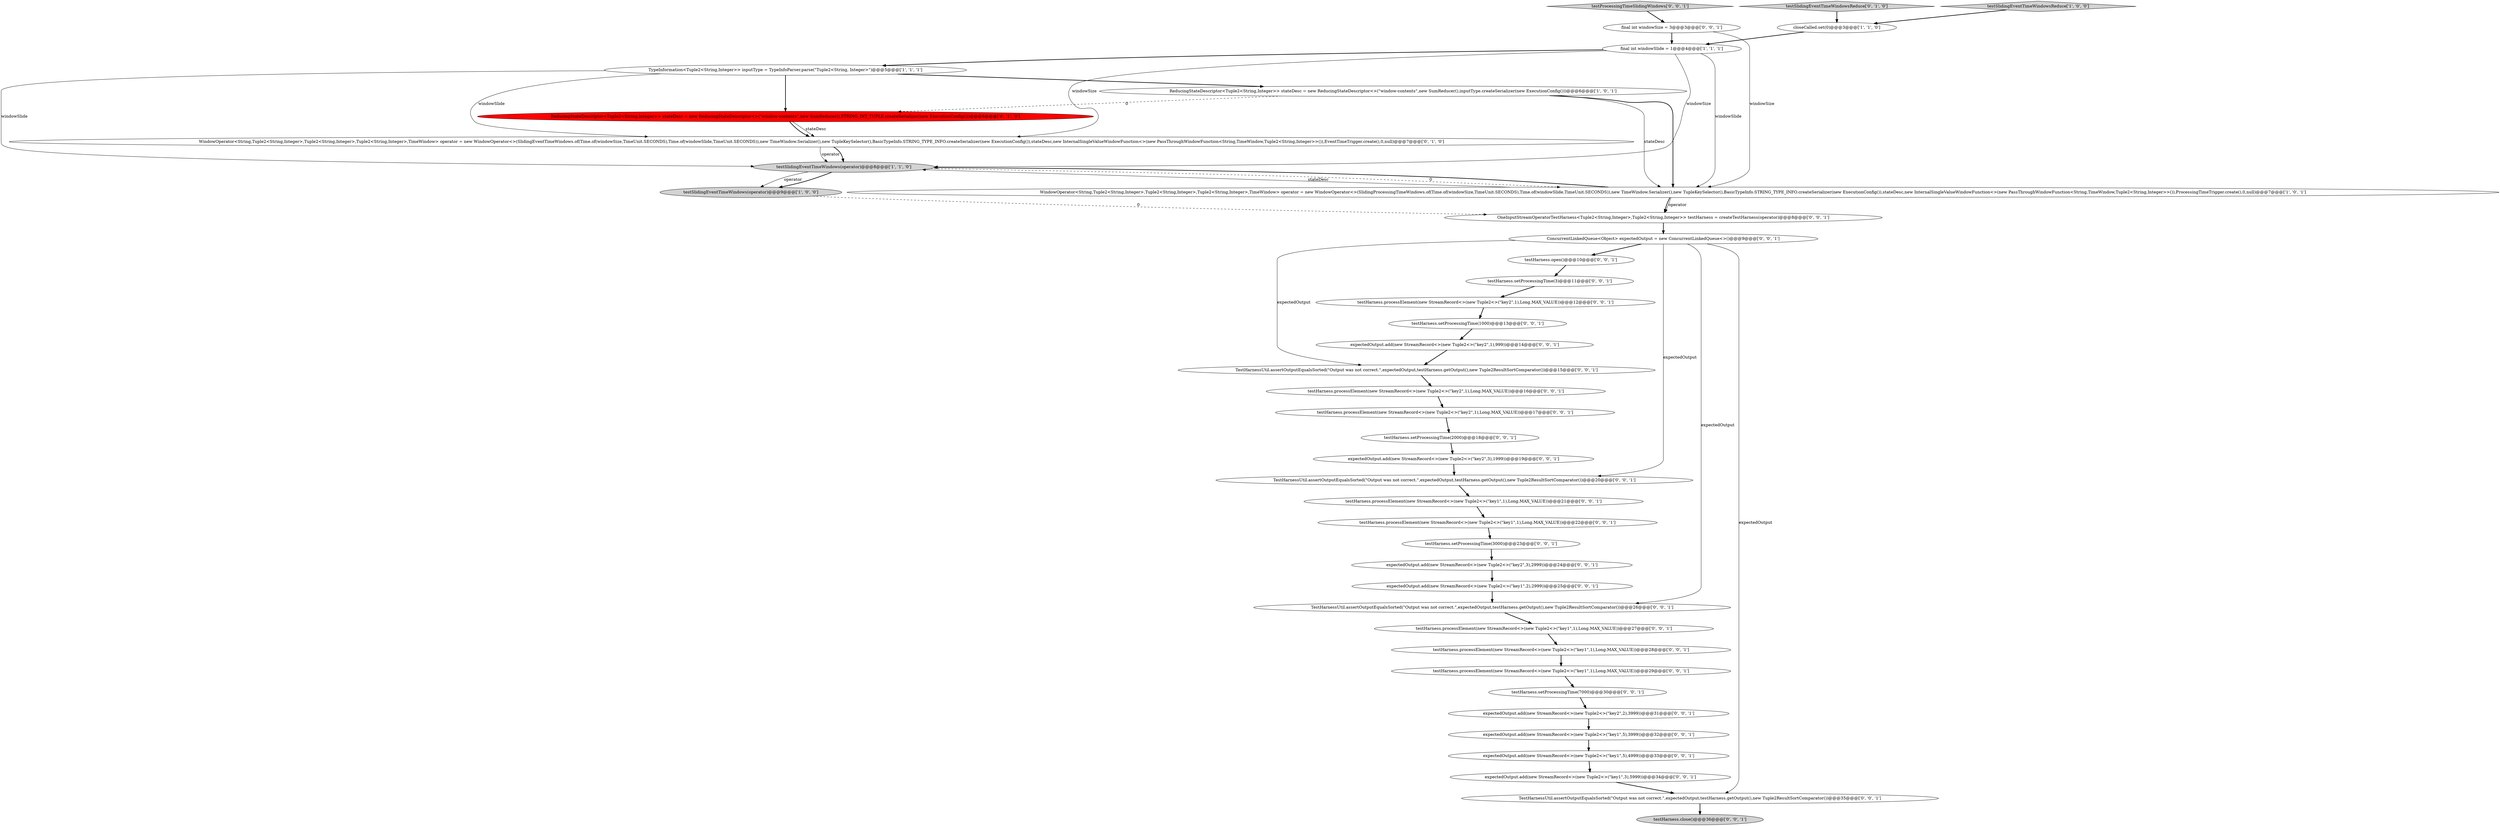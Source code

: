 digraph {
13 [style = filled, label = "expectedOutput.add(new StreamRecord<>(new Tuple2<>(\"key2\",3),2999))@@@24@@@['0', '0', '1']", fillcolor = white, shape = ellipse image = "AAA0AAABBB3BBB"];
37 [style = filled, label = "testHarness.processElement(new StreamRecord<>(new Tuple2<>(\"key1\",1),Long.MAX_VALUE))@@@29@@@['0', '0', '1']", fillcolor = white, shape = ellipse image = "AAA0AAABBB3BBB"];
26 [style = filled, label = "TestHarnessUtil.assertOutputEqualsSorted(\"Output was not correct.\",expectedOutput,testHarness.getOutput(),new Tuple2ResultSortComparator())@@@15@@@['0', '0', '1']", fillcolor = white, shape = ellipse image = "AAA0AAABBB3BBB"];
10 [style = filled, label = "ReducingStateDescriptor<Tuple2<String,Integer>> stateDesc = new ReducingStateDescriptor<>(\"window-contents\",new SumReducer(),STRING_INT_TUPLE.createSerializer(new ExecutionConfig()))@@@6@@@['0', '1', '0']", fillcolor = red, shape = ellipse image = "AAA1AAABBB2BBB"];
35 [style = filled, label = "testHarness.setProcessingTime(3)@@@11@@@['0', '0', '1']", fillcolor = white, shape = ellipse image = "AAA0AAABBB3BBB"];
12 [style = filled, label = "TestHarnessUtil.assertOutputEqualsSorted(\"Output was not correct.\",expectedOutput,testHarness.getOutput(),new Tuple2ResultSortComparator())@@@35@@@['0', '0', '1']", fillcolor = white, shape = ellipse image = "AAA0AAABBB3BBB"];
17 [style = filled, label = "expectedOutput.add(new StreamRecord<>(new Tuple2<>(\"key2\",2),3999))@@@31@@@['0', '0', '1']", fillcolor = white, shape = ellipse image = "AAA0AAABBB3BBB"];
30 [style = filled, label = "testHarness.processElement(new StreamRecord<>(new Tuple2<>(\"key1\",1),Long.MAX_VALUE))@@@21@@@['0', '0', '1']", fillcolor = white, shape = ellipse image = "AAA0AAABBB3BBB"];
21 [style = filled, label = "expectedOutput.add(new StreamRecord<>(new Tuple2<>(\"key1\",3),5999))@@@34@@@['0', '0', '1']", fillcolor = white, shape = ellipse image = "AAA0AAABBB3BBB"];
15 [style = filled, label = "testHarness.setProcessingTime(2000)@@@18@@@['0', '0', '1']", fillcolor = white, shape = ellipse image = "AAA0AAABBB3BBB"];
16 [style = filled, label = "testHarness.setProcessingTime(3000)@@@23@@@['0', '0', '1']", fillcolor = white, shape = ellipse image = "AAA0AAABBB3BBB"];
2 [style = filled, label = "ReducingStateDescriptor<Tuple2<String,Integer>> stateDesc = new ReducingStateDescriptor<>(\"window-contents\",new SumReducer(),inputType.createSerializer(new ExecutionConfig()))@@@6@@@['1', '0', '1']", fillcolor = white, shape = ellipse image = "AAA0AAABBB1BBB"];
1 [style = filled, label = "testSlidingEventTimeWindows(operator)@@@9@@@['1', '0', '0']", fillcolor = lightgray, shape = ellipse image = "AAA0AAABBB1BBB"];
11 [style = filled, label = "testHarness.setProcessingTime(1000)@@@13@@@['0', '0', '1']", fillcolor = white, shape = ellipse image = "AAA0AAABBB3BBB"];
18 [style = filled, label = "testProcessingTimeSlidingWindows['0', '0', '1']", fillcolor = lightgray, shape = diamond image = "AAA0AAABBB3BBB"];
19 [style = filled, label = "TestHarnessUtil.assertOutputEqualsSorted(\"Output was not correct.\",expectedOutput,testHarness.getOutput(),new Tuple2ResultSortComparator())@@@26@@@['0', '0', '1']", fillcolor = white, shape = ellipse image = "AAA0AAABBB3BBB"];
7 [style = filled, label = "final int windowSlide = 1@@@4@@@['1', '1', '1']", fillcolor = white, shape = ellipse image = "AAA0AAABBB1BBB"];
29 [style = filled, label = "expectedOutput.add(new StreamRecord<>(new Tuple2<>(\"key2\",1),999))@@@14@@@['0', '0', '1']", fillcolor = white, shape = ellipse image = "AAA0AAABBB3BBB"];
4 [style = filled, label = "TypeInformation<Tuple2<String,Integer>> inputType = TypeInfoParser.parse(\"Tuple2<String, Integer>\")@@@5@@@['1', '1', '1']", fillcolor = white, shape = ellipse image = "AAA0AAABBB1BBB"];
28 [style = filled, label = "testHarness.close()@@@36@@@['0', '0', '1']", fillcolor = lightgray, shape = ellipse image = "AAA0AAABBB3BBB"];
41 [style = filled, label = "expectedOutput.add(new StreamRecord<>(new Tuple2<>(\"key1\",5),4999))@@@33@@@['0', '0', '1']", fillcolor = white, shape = ellipse image = "AAA0AAABBB3BBB"];
38 [style = filled, label = "final int windowSize = 3@@@3@@@['0', '0', '1']", fillcolor = white, shape = ellipse image = "AAA0AAABBB3BBB"];
34 [style = filled, label = "ConcurrentLinkedQueue<Object> expectedOutput = new ConcurrentLinkedQueue<>()@@@9@@@['0', '0', '1']", fillcolor = white, shape = ellipse image = "AAA0AAABBB3BBB"];
0 [style = filled, label = "WindowOperator<String,Tuple2<String,Integer>,Tuple2<String,Integer>,Tuple2<String,Integer>,TimeWindow> operator = new WindowOperator<>(SlidingProcessingTimeWindows.of(Time.of(windowSize,TimeUnit.SECONDS),Time.of(windowSlide,TimeUnit.SECONDS)),new TimeWindow.Serializer(),new TupleKeySelector(),BasicTypeInfo.STRING_TYPE_INFO.createSerializer(new ExecutionConfig()),stateDesc,new InternalSingleValueWindowFunction<>(new PassThroughWindowFunction<String,TimeWindow,Tuple2<String,Integer>>()),ProcessingTimeTrigger.create(),0,null)@@@7@@@['1', '0', '1']", fillcolor = white, shape = ellipse image = "AAA0AAABBB1BBB"];
24 [style = filled, label = "testHarness.open()@@@10@@@['0', '0', '1']", fillcolor = white, shape = ellipse image = "AAA0AAABBB3BBB"];
25 [style = filled, label = "expectedOutput.add(new StreamRecord<>(new Tuple2<>(\"key2\",3),1999))@@@19@@@['0', '0', '1']", fillcolor = white, shape = ellipse image = "AAA0AAABBB3BBB"];
32 [style = filled, label = "expectedOutput.add(new StreamRecord<>(new Tuple2<>(\"key1\",5),3999))@@@32@@@['0', '0', '1']", fillcolor = white, shape = ellipse image = "AAA0AAABBB3BBB"];
8 [style = filled, label = "WindowOperator<String,Tuple2<String,Integer>,Tuple2<String,Integer>,Tuple2<String,Integer>,TimeWindow> operator = new WindowOperator<>(SlidingEventTimeWindows.of(Time.of(windowSize,TimeUnit.SECONDS),Time.of(windowSlide,TimeUnit.SECONDS)),new TimeWindow.Serializer(),new TupleKeySelector(),BasicTypeInfo.STRING_TYPE_INFO.createSerializer(new ExecutionConfig()),stateDesc,new InternalSingleValueWindowFunction<>(new PassThroughWindowFunction<String,TimeWindow,Tuple2<String,Integer>>()),EventTimeTrigger.create(),0,null)@@@7@@@['0', '1', '0']", fillcolor = white, shape = ellipse image = "AAA0AAABBB2BBB"];
27 [style = filled, label = "TestHarnessUtil.assertOutputEqualsSorted(\"Output was not correct.\",expectedOutput,testHarness.getOutput(),new Tuple2ResultSortComparator())@@@20@@@['0', '0', '1']", fillcolor = white, shape = ellipse image = "AAA0AAABBB3BBB"];
6 [style = filled, label = "closeCalled.set(0)@@@3@@@['1', '1', '0']", fillcolor = white, shape = ellipse image = "AAA0AAABBB1BBB"];
33 [style = filled, label = "testHarness.processElement(new StreamRecord<>(new Tuple2<>(\"key1\",1),Long.MAX_VALUE))@@@28@@@['0', '0', '1']", fillcolor = white, shape = ellipse image = "AAA0AAABBB3BBB"];
22 [style = filled, label = "testHarness.processElement(new StreamRecord<>(new Tuple2<>(\"key2\",1),Long.MAX_VALUE))@@@12@@@['0', '0', '1']", fillcolor = white, shape = ellipse image = "AAA0AAABBB3BBB"];
14 [style = filled, label = "testHarness.setProcessingTime(7000)@@@30@@@['0', '0', '1']", fillcolor = white, shape = ellipse image = "AAA0AAABBB3BBB"];
5 [style = filled, label = "testSlidingEventTimeWindowsReduce['1', '0', '0']", fillcolor = lightgray, shape = diamond image = "AAA0AAABBB1BBB"];
9 [style = filled, label = "testSlidingEventTimeWindowsReduce['0', '1', '0']", fillcolor = lightgray, shape = diamond image = "AAA0AAABBB2BBB"];
36 [style = filled, label = "testHarness.processElement(new StreamRecord<>(new Tuple2<>(\"key1\",1),Long.MAX_VALUE))@@@27@@@['0', '0', '1']", fillcolor = white, shape = ellipse image = "AAA0AAABBB3BBB"];
31 [style = filled, label = "OneInputStreamOperatorTestHarness<Tuple2<String,Integer>,Tuple2<String,Integer>> testHarness = createTestHarness(operator)@@@8@@@['0', '0', '1']", fillcolor = white, shape = ellipse image = "AAA0AAABBB3BBB"];
39 [style = filled, label = "testHarness.processElement(new StreamRecord<>(new Tuple2<>(\"key1\",1),Long.MAX_VALUE))@@@22@@@['0', '0', '1']", fillcolor = white, shape = ellipse image = "AAA0AAABBB3BBB"];
23 [style = filled, label = "expectedOutput.add(new StreamRecord<>(new Tuple2<>(\"key1\",2),2999))@@@25@@@['0', '0', '1']", fillcolor = white, shape = ellipse image = "AAA0AAABBB3BBB"];
20 [style = filled, label = "testHarness.processElement(new StreamRecord<>(new Tuple2<>(\"key2\",1),Long.MAX_VALUE))@@@17@@@['0', '0', '1']", fillcolor = white, shape = ellipse image = "AAA0AAABBB3BBB"];
3 [style = filled, label = "testSlidingEventTimeWindows(operator)@@@8@@@['1', '1', '0']", fillcolor = lightgray, shape = ellipse image = "AAA0AAABBB1BBB"];
40 [style = filled, label = "testHarness.processElement(new StreamRecord<>(new Tuple2<>(\"key2\",1),Long.MAX_VALUE))@@@16@@@['0', '0', '1']", fillcolor = white, shape = ellipse image = "AAA0AAABBB3BBB"];
18->38 [style = bold, label=""];
0->3 [style = bold, label=""];
4->10 [style = bold, label=""];
38->0 [style = solid, label="windowSize"];
8->3 [style = solid, label="operator"];
16->13 [style = bold, label=""];
39->16 [style = bold, label=""];
12->28 [style = bold, label=""];
3->1 [style = bold, label=""];
24->35 [style = bold, label=""];
15->25 [style = bold, label=""];
4->8 [style = solid, label="windowSlide"];
35->22 [style = bold, label=""];
34->19 [style = solid, label="expectedOutput"];
27->30 [style = bold, label=""];
41->21 [style = bold, label=""];
1->31 [style = dashed, label="0"];
8->3 [style = bold, label=""];
7->3 [style = solid, label="windowSize"];
11->29 [style = bold, label=""];
14->17 [style = bold, label=""];
10->8 [style = solid, label="stateDesc"];
26->40 [style = bold, label=""];
19->36 [style = bold, label=""];
4->2 [style = bold, label=""];
7->4 [style = bold, label=""];
40->20 [style = bold, label=""];
17->32 [style = bold, label=""];
4->3 [style = solid, label="windowSlide"];
36->33 [style = bold, label=""];
0->31 [style = solid, label="operator"];
31->34 [style = bold, label=""];
9->6 [style = bold, label=""];
2->0 [style = solid, label="stateDesc"];
29->26 [style = bold, label=""];
21->12 [style = bold, label=""];
2->10 [style = dashed, label="0"];
25->27 [style = bold, label=""];
37->14 [style = bold, label=""];
2->0 [style = bold, label=""];
34->24 [style = bold, label=""];
5->6 [style = bold, label=""];
10->8 [style = bold, label=""];
0->3 [style = solid, label="stateDesc"];
38->7 [style = bold, label=""];
3->1 [style = solid, label="operator"];
34->12 [style = solid, label="expectedOutput"];
23->19 [style = bold, label=""];
7->0 [style = solid, label="windowSlide"];
13->23 [style = bold, label=""];
30->39 [style = bold, label=""];
32->41 [style = bold, label=""];
34->26 [style = solid, label="expectedOutput"];
6->7 [style = bold, label=""];
33->37 [style = bold, label=""];
34->27 [style = solid, label="expectedOutput"];
3->0 [style = dashed, label="0"];
20->15 [style = bold, label=""];
7->8 [style = solid, label="windowSize"];
22->11 [style = bold, label=""];
0->31 [style = bold, label=""];
}
